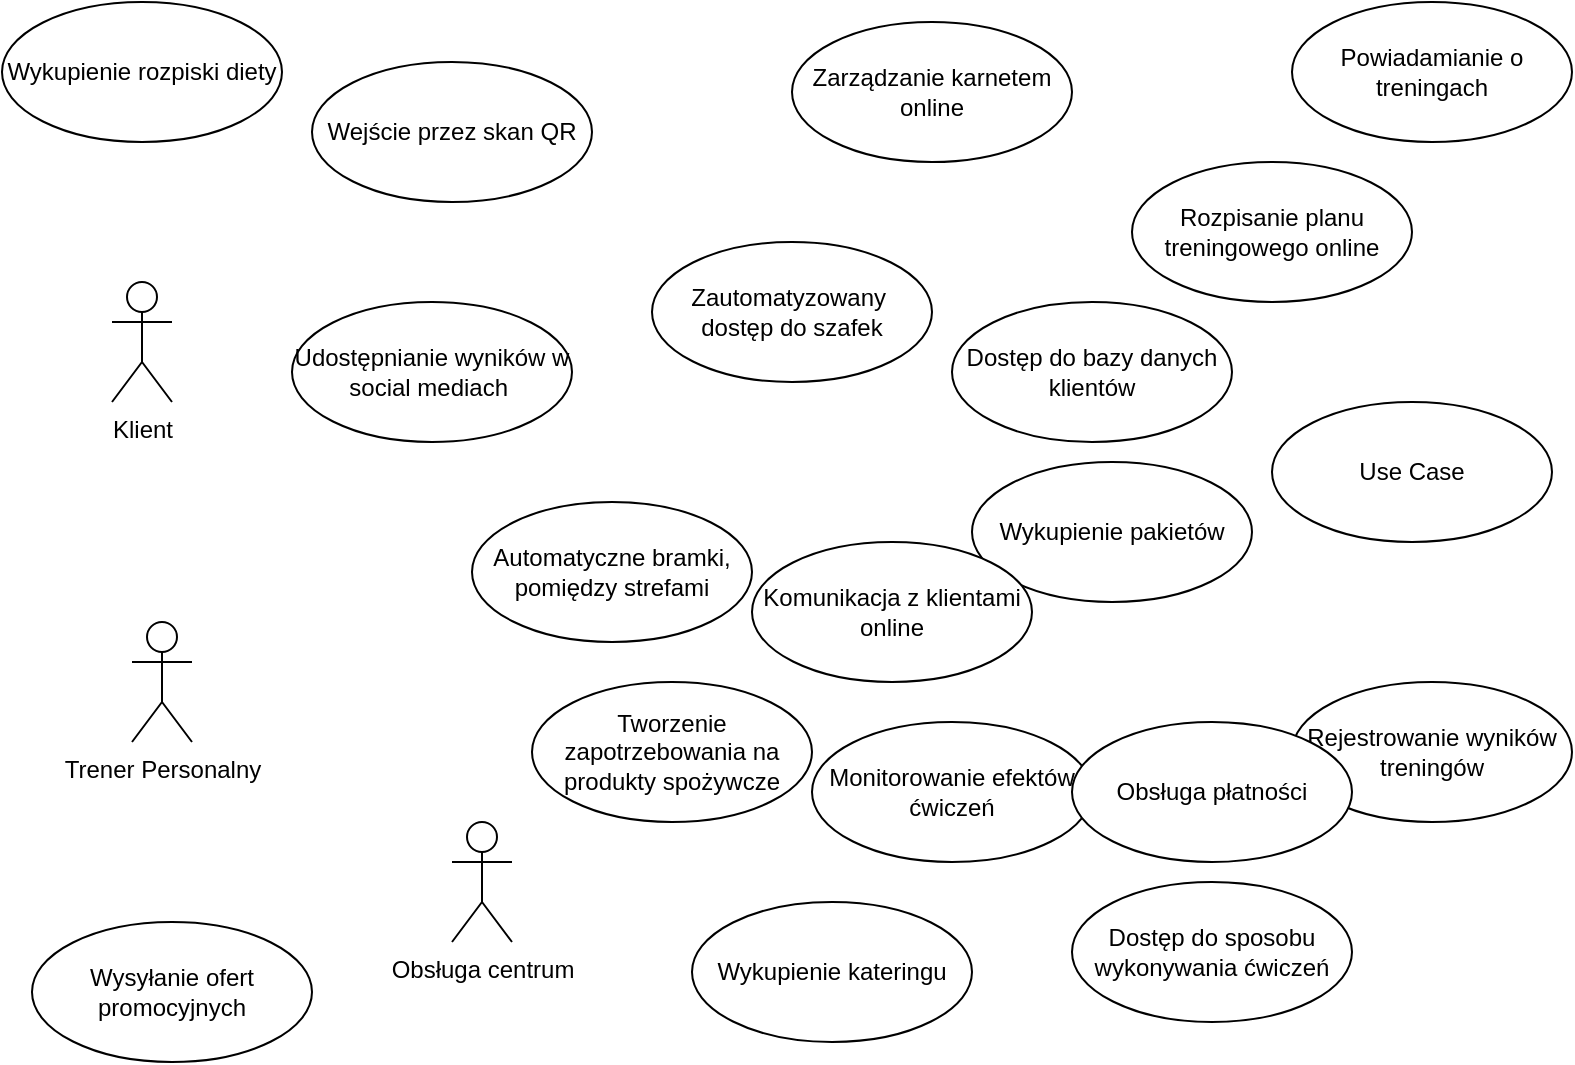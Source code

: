 <mxfile version="24.2.5" type="device">
  <diagram name="Strona-1" id="SmEjt2J77uZcTOo1GENp">
    <mxGraphModel dx="1009" dy="573" grid="1" gridSize="10" guides="1" tooltips="1" connect="1" arrows="1" fold="1" page="1" pageScale="1" pageWidth="827" pageHeight="1169" math="0" shadow="0">
      <root>
        <mxCell id="0" />
        <mxCell id="1" parent="0" />
        <mxCell id="4nwhpVZq8aCLDnUjdJfD-1" value="Zautomatyzowany&amp;nbsp;&lt;div&gt;dostęp do szafek&lt;/div&gt;" style="ellipse;whiteSpace=wrap;html=1;" vertex="1" parent="1">
          <mxGeometry x="350" y="150" width="140" height="70" as="geometry" />
        </mxCell>
        <mxCell id="4nwhpVZq8aCLDnUjdJfD-2" value="Klient" style="shape=umlActor;verticalLabelPosition=bottom;verticalAlign=top;html=1;" vertex="1" parent="1">
          <mxGeometry x="80" y="170" width="30" height="60" as="geometry" />
        </mxCell>
        <mxCell id="4nwhpVZq8aCLDnUjdJfD-5" value="Trener Personalny" style="shape=umlActor;verticalLabelPosition=bottom;verticalAlign=top;html=1;" vertex="1" parent="1">
          <mxGeometry x="90" y="340" width="30" height="60" as="geometry" />
        </mxCell>
        <mxCell id="4nwhpVZq8aCLDnUjdJfD-6" value="Obsługa centrum" style="shape=umlActor;verticalLabelPosition=bottom;verticalAlign=top;html=1;" vertex="1" parent="1">
          <mxGeometry x="250" y="440" width="30" height="60" as="geometry" />
        </mxCell>
        <mxCell id="4nwhpVZq8aCLDnUjdJfD-7" value="Wejście przez skan QR" style="ellipse;whiteSpace=wrap;html=1;" vertex="1" parent="1">
          <mxGeometry x="180" y="60" width="140" height="70" as="geometry" />
        </mxCell>
        <mxCell id="4nwhpVZq8aCLDnUjdJfD-8" value="Automatyczne bramki, pomiędzy strefami" style="ellipse;whiteSpace=wrap;html=1;" vertex="1" parent="1">
          <mxGeometry x="260" y="280" width="140" height="70" as="geometry" />
        </mxCell>
        <mxCell id="4nwhpVZq8aCLDnUjdJfD-9" value="Wykupienie pakietów" style="ellipse;whiteSpace=wrap;html=1;" vertex="1" parent="1">
          <mxGeometry x="510" y="260" width="140" height="70" as="geometry" />
        </mxCell>
        <mxCell id="4nwhpVZq8aCLDnUjdJfD-10" value="Rozpisanie planu treningowego online" style="ellipse;whiteSpace=wrap;html=1;" vertex="1" parent="1">
          <mxGeometry x="590" y="110" width="140" height="70" as="geometry" />
        </mxCell>
        <mxCell id="4nwhpVZq8aCLDnUjdJfD-11" value="Monitorowanie efektów ćwiczeń" style="ellipse;whiteSpace=wrap;html=1;" vertex="1" parent="1">
          <mxGeometry x="430" y="390" width="140" height="70" as="geometry" />
        </mxCell>
        <mxCell id="4nwhpVZq8aCLDnUjdJfD-12" value="Rejestrowanie wyników treningów" style="ellipse;whiteSpace=wrap;html=1;" vertex="1" parent="1">
          <mxGeometry x="670" y="370" width="140" height="70" as="geometry" />
        </mxCell>
        <mxCell id="4nwhpVZq8aCLDnUjdJfD-13" value="Zarządzanie karnetem online" style="ellipse;whiteSpace=wrap;html=1;" vertex="1" parent="1">
          <mxGeometry x="420" y="40" width="140" height="70" as="geometry" />
        </mxCell>
        <mxCell id="4nwhpVZq8aCLDnUjdJfD-14" value="Powiadamianie o treningach" style="ellipse;whiteSpace=wrap;html=1;" vertex="1" parent="1">
          <mxGeometry x="670" y="30" width="140" height="70" as="geometry" />
        </mxCell>
        <mxCell id="4nwhpVZq8aCLDnUjdJfD-15" value="Udostępnianie wyników w social mediach&amp;nbsp;" style="ellipse;whiteSpace=wrap;html=1;" vertex="1" parent="1">
          <mxGeometry x="170" y="180" width="140" height="70" as="geometry" />
        </mxCell>
        <mxCell id="4nwhpVZq8aCLDnUjdJfD-16" value="Use Case" style="ellipse;whiteSpace=wrap;html=1;" vertex="1" parent="1">
          <mxGeometry x="660" y="230" width="140" height="70" as="geometry" />
        </mxCell>
        <mxCell id="4nwhpVZq8aCLDnUjdJfD-17" value="Dostęp do sposobu wykonywania ćwiczeń" style="ellipse;whiteSpace=wrap;html=1;" vertex="1" parent="1">
          <mxGeometry x="560" y="470" width="140" height="70" as="geometry" />
        </mxCell>
        <mxCell id="4nwhpVZq8aCLDnUjdJfD-18" value="Wykupienie rozpiski diety" style="ellipse;whiteSpace=wrap;html=1;" vertex="1" parent="1">
          <mxGeometry x="25" y="30" width="140" height="70" as="geometry" />
        </mxCell>
        <mxCell id="4nwhpVZq8aCLDnUjdJfD-19" value="Wykupienie kateringu" style="ellipse;whiteSpace=wrap;html=1;" vertex="1" parent="1">
          <mxGeometry x="370" y="480" width="140" height="70" as="geometry" />
        </mxCell>
        <mxCell id="4nwhpVZq8aCLDnUjdJfD-20" value="Dostęp do bazy danych klientów" style="ellipse;whiteSpace=wrap;html=1;" vertex="1" parent="1">
          <mxGeometry x="500" y="180" width="140" height="70" as="geometry" />
        </mxCell>
        <mxCell id="4nwhpVZq8aCLDnUjdJfD-21" value="Tworzenie zapotrzebowania na produkty spożywcze" style="ellipse;whiteSpace=wrap;html=1;" vertex="1" parent="1">
          <mxGeometry x="290" y="370" width="140" height="70" as="geometry" />
        </mxCell>
        <mxCell id="4nwhpVZq8aCLDnUjdJfD-22" value="Komunikacja z klientami online" style="ellipse;whiteSpace=wrap;html=1;" vertex="1" parent="1">
          <mxGeometry x="400" y="300" width="140" height="70" as="geometry" />
        </mxCell>
        <mxCell id="4nwhpVZq8aCLDnUjdJfD-23" value="Wysyłanie ofert promocyjnych" style="ellipse;whiteSpace=wrap;html=1;" vertex="1" parent="1">
          <mxGeometry x="40" y="490" width="140" height="70" as="geometry" />
        </mxCell>
        <mxCell id="4nwhpVZq8aCLDnUjdJfD-24" value="Obsługa płatności" style="ellipse;whiteSpace=wrap;html=1;" vertex="1" parent="1">
          <mxGeometry x="560" y="390" width="140" height="70" as="geometry" />
        </mxCell>
      </root>
    </mxGraphModel>
  </diagram>
</mxfile>
